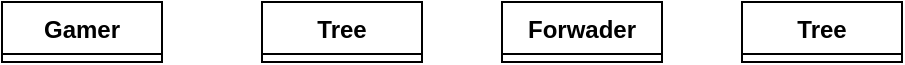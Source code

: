 <mxfile version="20.8.23" type="github">
  <diagram id="C5RBs43oDa-KdzZeNtuy" name="Page-1">
    <mxGraphModel dx="1434" dy="753" grid="1" gridSize="10" guides="1" tooltips="1" connect="1" arrows="1" fold="1" page="1" pageScale="1" pageWidth="827" pageHeight="1169" math="0" shadow="0">
      <root>
        <mxCell id="WIyWlLk6GJQsqaUBKTNV-0" />
        <mxCell id="WIyWlLk6GJQsqaUBKTNV-1" parent="WIyWlLk6GJQsqaUBKTNV-0" />
        <mxCell id="sukX9CmFnBkFQMhiGHvJ-6" value="Gamer" style="swimlane;fontStyle=1;align=center;verticalAlign=top;childLayout=stackLayout;horizontal=1;startSize=26;horizontalStack=0;resizeParent=1;resizeParentMax=0;resizeLast=0;collapsible=1;marginBottom=0;" vertex="1" collapsed="1" parent="WIyWlLk6GJQsqaUBKTNV-1">
          <mxGeometry x="90" y="130" width="80" height="30" as="geometry">
            <mxRectangle x="90" y="130" width="160" height="52" as="alternateBounds" />
          </mxGeometry>
        </mxCell>
        <mxCell id="sukX9CmFnBkFQMhiGHvJ-7" value="field: type" style="text;strokeColor=none;fillColor=none;align=left;verticalAlign=top;spacingLeft=4;spacingRight=4;overflow=hidden;rotatable=0;points=[[0,0.5],[1,0.5]];portConstraint=eastwest;" vertex="1" parent="sukX9CmFnBkFQMhiGHvJ-6">
          <mxGeometry y="26" width="160" height="26" as="geometry" />
        </mxCell>
        <mxCell id="sukX9CmFnBkFQMhiGHvJ-10" value="Tree" style="swimlane;fontStyle=1;align=center;verticalAlign=top;childLayout=stackLayout;horizontal=1;startSize=26;horizontalStack=0;resizeParent=1;resizeParentMax=0;resizeLast=0;collapsible=1;marginBottom=0;" vertex="1" collapsed="1" parent="WIyWlLk6GJQsqaUBKTNV-1">
          <mxGeometry x="220" y="130" width="80" height="30" as="geometry">
            <mxRectangle x="90" y="130" width="160" height="52" as="alternateBounds" />
          </mxGeometry>
        </mxCell>
        <mxCell id="sukX9CmFnBkFQMhiGHvJ-11" value="field: type" style="text;strokeColor=none;fillColor=none;align=left;verticalAlign=top;spacingLeft=4;spacingRight=4;overflow=hidden;rotatable=0;points=[[0,0.5],[1,0.5]];portConstraint=eastwest;" vertex="1" parent="sukX9CmFnBkFQMhiGHvJ-10">
          <mxGeometry y="26" width="160" height="26" as="geometry" />
        </mxCell>
        <mxCell id="sukX9CmFnBkFQMhiGHvJ-12" value="Forwader" style="swimlane;fontStyle=1;align=center;verticalAlign=top;childLayout=stackLayout;horizontal=1;startSize=26;horizontalStack=0;resizeParent=1;resizeParentMax=0;resizeLast=0;collapsible=1;marginBottom=0;" vertex="1" collapsed="1" parent="WIyWlLk6GJQsqaUBKTNV-1">
          <mxGeometry x="340" y="130" width="80" height="30" as="geometry">
            <mxRectangle x="90" y="130" width="160" height="52" as="alternateBounds" />
          </mxGeometry>
        </mxCell>
        <mxCell id="sukX9CmFnBkFQMhiGHvJ-13" value="field: type" style="text;strokeColor=none;fillColor=none;align=left;verticalAlign=top;spacingLeft=4;spacingRight=4;overflow=hidden;rotatable=0;points=[[0,0.5],[1,0.5]];portConstraint=eastwest;" vertex="1" parent="sukX9CmFnBkFQMhiGHvJ-12">
          <mxGeometry y="26" width="160" height="26" as="geometry" />
        </mxCell>
        <mxCell id="sukX9CmFnBkFQMhiGHvJ-14" value="Tree" style="swimlane;fontStyle=1;align=center;verticalAlign=top;childLayout=stackLayout;horizontal=1;startSize=26;horizontalStack=0;resizeParent=1;resizeParentMax=0;resizeLast=0;collapsible=1;marginBottom=0;" vertex="1" collapsed="1" parent="WIyWlLk6GJQsqaUBKTNV-1">
          <mxGeometry x="460" y="130" width="80" height="30" as="geometry">
            <mxRectangle x="90" y="130" width="160" height="52" as="alternateBounds" />
          </mxGeometry>
        </mxCell>
        <mxCell id="sukX9CmFnBkFQMhiGHvJ-15" value="field: type" style="text;strokeColor=none;fillColor=none;align=left;verticalAlign=top;spacingLeft=4;spacingRight=4;overflow=hidden;rotatable=0;points=[[0,0.5],[1,0.5]];portConstraint=eastwest;" vertex="1" parent="sukX9CmFnBkFQMhiGHvJ-14">
          <mxGeometry y="26" width="160" height="26" as="geometry" />
        </mxCell>
      </root>
    </mxGraphModel>
  </diagram>
</mxfile>
